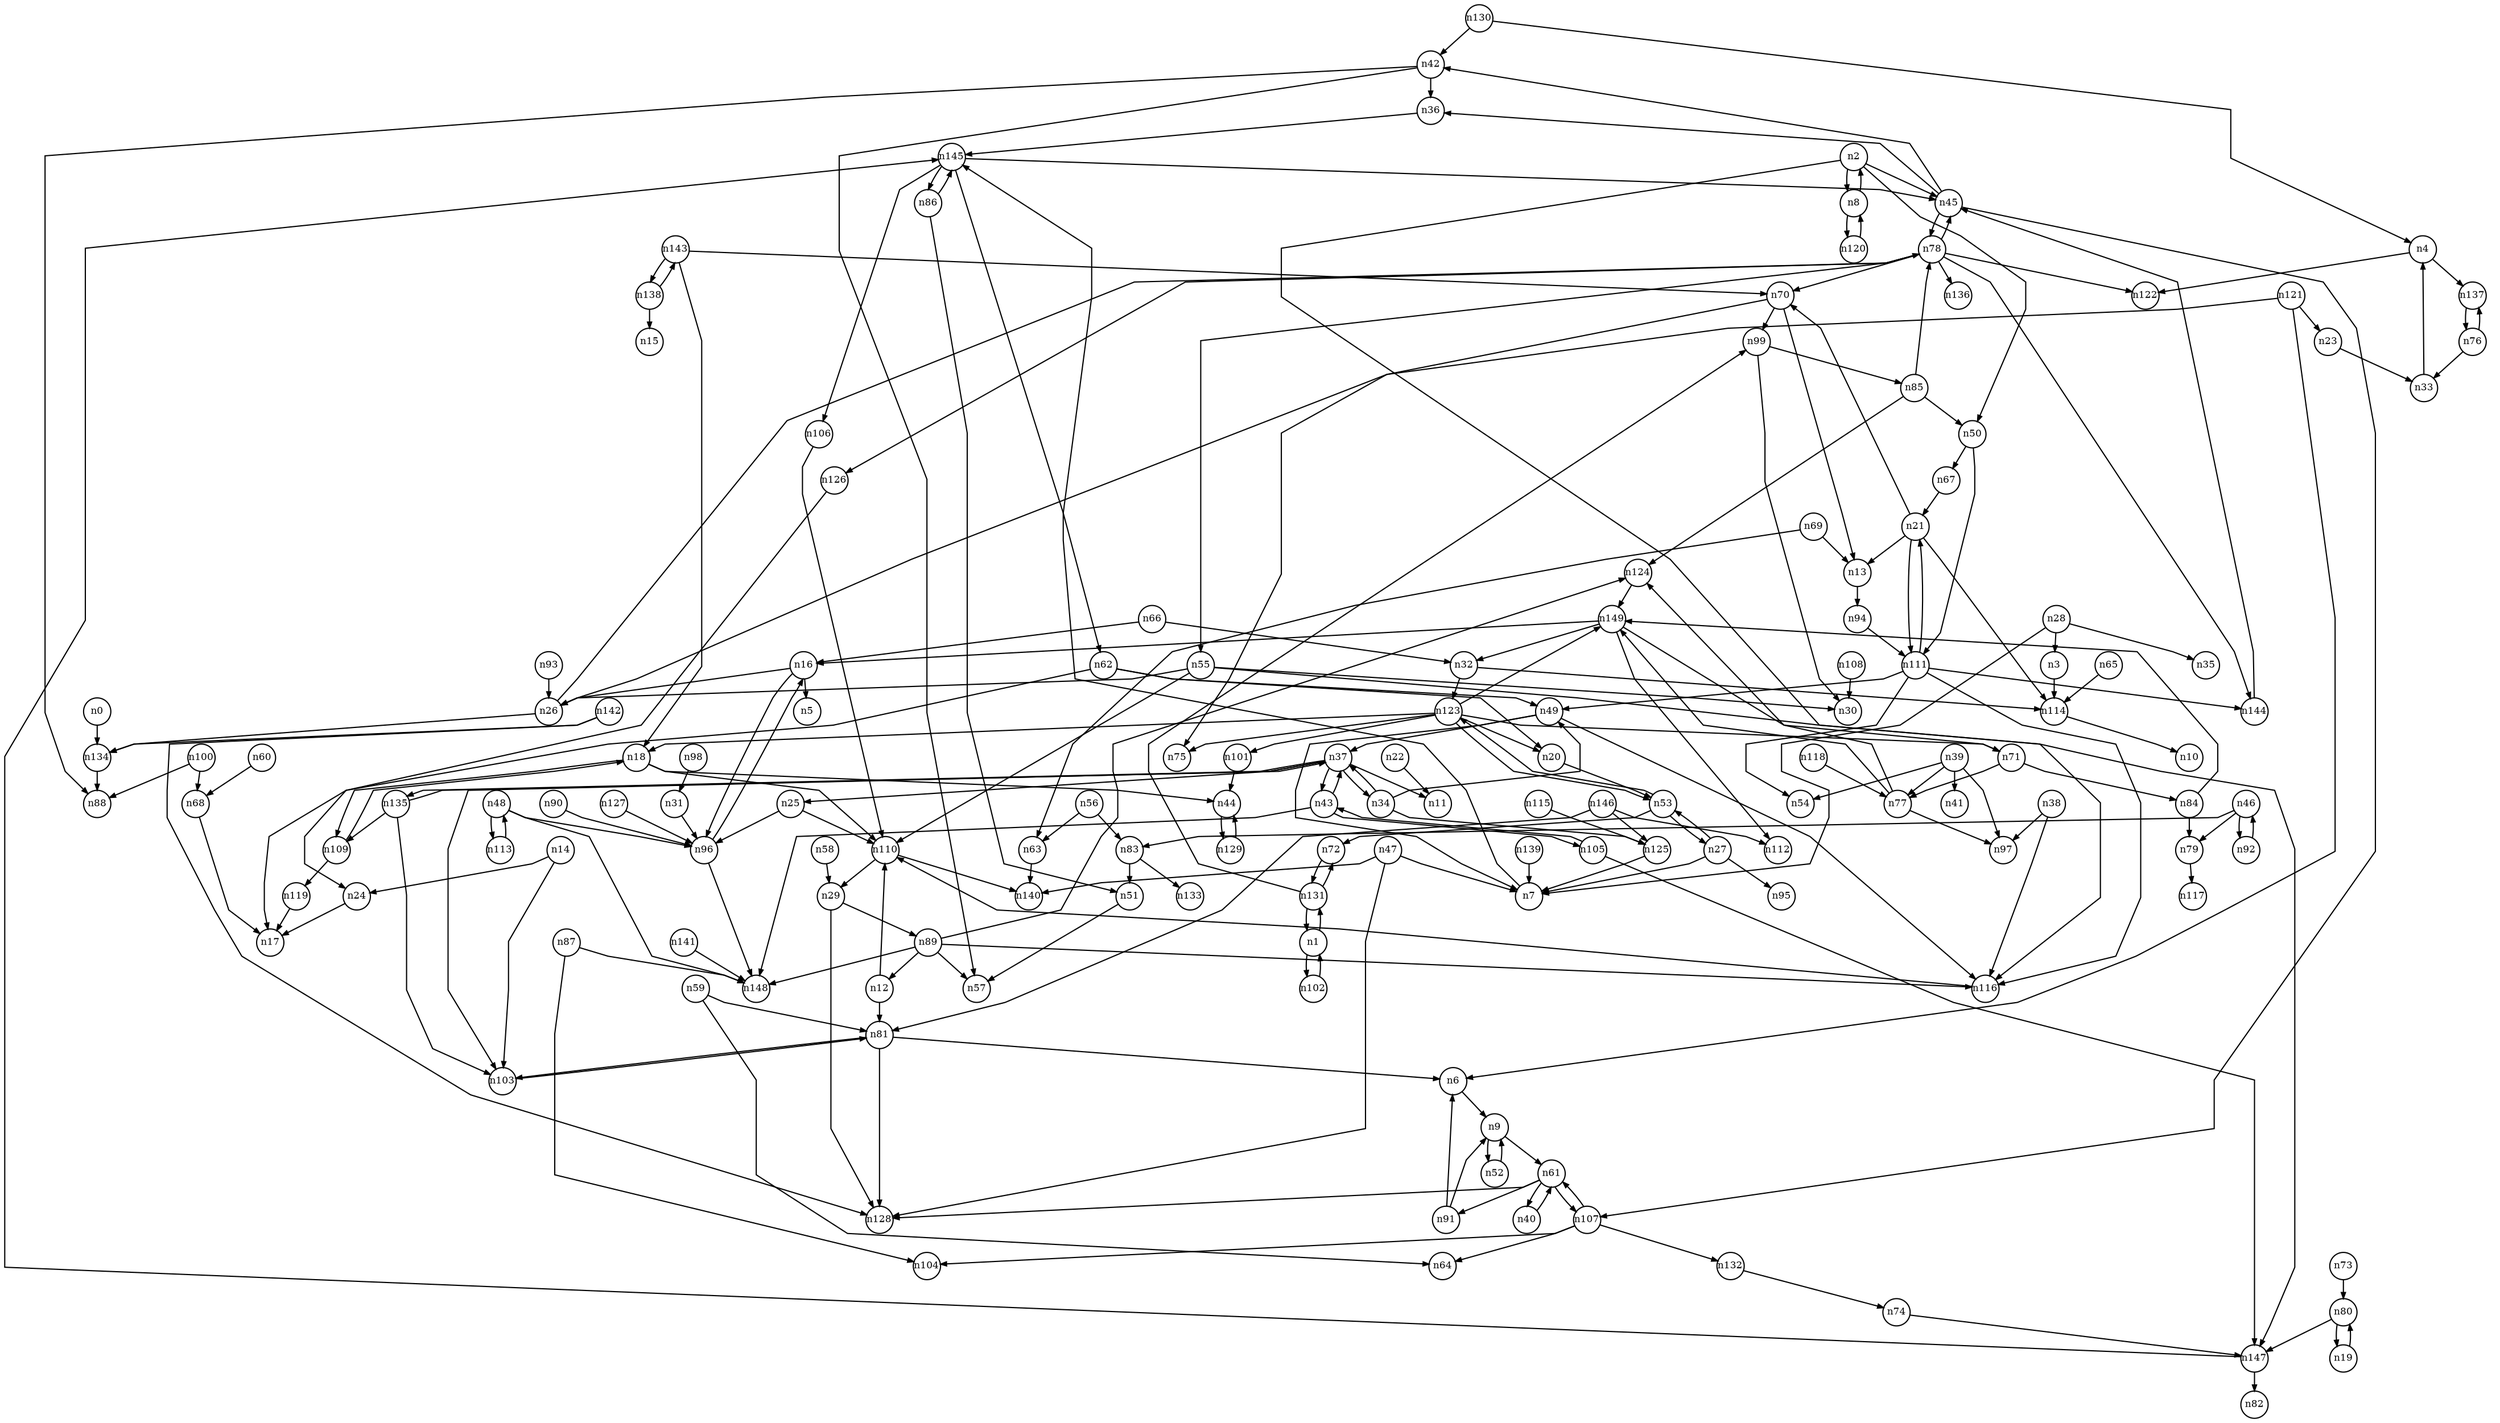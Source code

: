 digraph G{
splines=polyline;
ranksep=0.22;
nodesep=0.22;
nodesize=0.32;
fontsize=8
edge [arrowsize=0.5]
node [fontsize=8 shape=circle width=0.32 fixedsize=shape];

n134 -> n88
n0 -> n134
n102 -> n1
n1 -> n102
n1 -> n131
n131 -> n72
n131 -> n99
n131 -> n1
n45 -> n36
n45 -> n42
n45 -> n107
n45 -> n78
n2 -> n45
n2 -> n50
n2 -> n116
n2 -> n8
n50 -> n67
n50 -> n111
n116 -> n110
n114 -> n10
n3 -> n114
n4 -> n122
n4 -> n137
n8 -> n2
n8 -> n120
n120 -> n8
n52 -> n9
n9 -> n52
n9 -> n61
n61 -> n40
n61 -> n91
n61 -> n107
n61 -> n128
n81 -> n6
n81 -> n103
n81 -> n128
n12 -> n81
n12 -> n110
n110 -> n29
n110 -> n140
n94 -> n111
n13 -> n94
n24 -> n17
n14 -> n24
n14 -> n103
n103 -> n81
n16 -> n5
n16 -> n26
n16 -> n96
n26 -> n134
n26 -> n78
n96 -> n148
n96 -> n16
n44 -> n129
n18 -> n44
n18 -> n109
n18 -> n110
n109 -> n119
n109 -> n18
n80 -> n147
n80 -> n19
n19 -> n80
n21 -> n13
n21 -> n70
n21 -> n114
n21 -> n111
n70 -> n13
n70 -> n75
n70 -> n99
n22 -> n11
n33 -> n4
n23 -> n33
n25 -> n96
n25 -> n110
n7 -> n145
n27 -> n7
n27 -> n95
n27 -> n53
n28 -> n3
n28 -> n7
n28 -> n35
n89 -> n57
n89 -> n116
n89 -> n124
n89 -> n148
n89 -> n12
n29 -> n89
n29 -> n128
n31 -> n96
n32 -> n114
n32 -> n123
n49 -> n7
n49 -> n116
n49 -> n37
n34 -> n49
n34 -> n125
n34 -> n37
n125 -> n7
n37 -> n11
n37 -> n25
n37 -> n34
n37 -> n43
n37 -> n103
n37 -> n135
n43 -> n105
n43 -> n148
n43 -> n37
n135 -> n103
n135 -> n109
n135 -> n37
n38 -> n97
n38 -> n116
n39 -> n41
n39 -> n54
n39 -> n77
n39 -> n97
n77 -> n97
n77 -> n124
n77 -> n149
n36 -> n145
n42 -> n36
n42 -> n57
n42 -> n88
n105 -> n147
n105 -> n43
n107 -> n64
n107 -> n104
n107 -> n132
n107 -> n61
n79 -> n117
n46 -> n79
n46 -> n83
n46 -> n92
n83 -> n51
n83 -> n133
n92 -> n46
n47 -> n7
n47 -> n128
n47 -> n140
n48 -> n96
n48 -> n148
n48 -> n113
n67 -> n21
n51 -> n57
n53 -> n27
n53 -> n72
n53 -> n123
n72 -> n131
n123 -> n18
n123 -> n20
n123 -> n71
n123 -> n75
n123 -> n101
n123 -> n149
n123 -> n53
n55 -> n26
n55 -> n30
n55 -> n110
n55 -> n147
n147 -> n82
n147 -> n145
n63 -> n140
n56 -> n63
n56 -> n83
n58 -> n29
n59 -> n64
n59 -> n81
n68 -> n17
n60 -> n68
n40 -> n61
n91 -> n6
n91 -> n9
n62 -> n17
n62 -> n20
n62 -> n49
n20 -> n53
n65 -> n114
n66 -> n16
n66 -> n32
n69 -> n13
n69 -> n63
n99 -> n30
n99 -> n85
n71 -> n77
n71 -> n84
n73 -> n80
n74 -> n147
n76 -> n33
n76 -> n137
n124 -> n149
n78 -> n45
n78 -> n55
n78 -> n70
n78 -> n122
n78 -> n126
n78 -> n136
n78 -> n144
n126 -> n24
n144 -> n45
n6 -> n9
n84 -> n79
n84 -> n149
n149 -> n16
n149 -> n32
n149 -> n71
n149 -> n112
n85 -> n50
n85 -> n124
n85 -> n78
n86 -> n51
n86 -> n145
n87 -> n104
n87 -> n148
n90 -> n96
n93 -> n26
n98 -> n31
n100 -> n68
n100 -> n88
n101 -> n44
n106 -> n110
n132 -> n74
n108 -> n30
n119 -> n17
n111 -> n21
n111 -> n49
n111 -> n54
n111 -> n116
n111 -> n144
n113 -> n48
n115 -> n125
n118 -> n77
n121 -> n6
n121 -> n23
n121 -> n26
n127 -> n96
n129 -> n44
n130 -> n4
n130 -> n42
n137 -> n76
n138 -> n15
n138 -> n143
n139 -> n7
n141 -> n148
n142 -> n128
n142 -> n134
n143 -> n18
n143 -> n70
n143 -> n138
n145 -> n45
n145 -> n62
n145 -> n86
n145 -> n106
n146 -> n81
n146 -> n112
n146 -> n125
}
